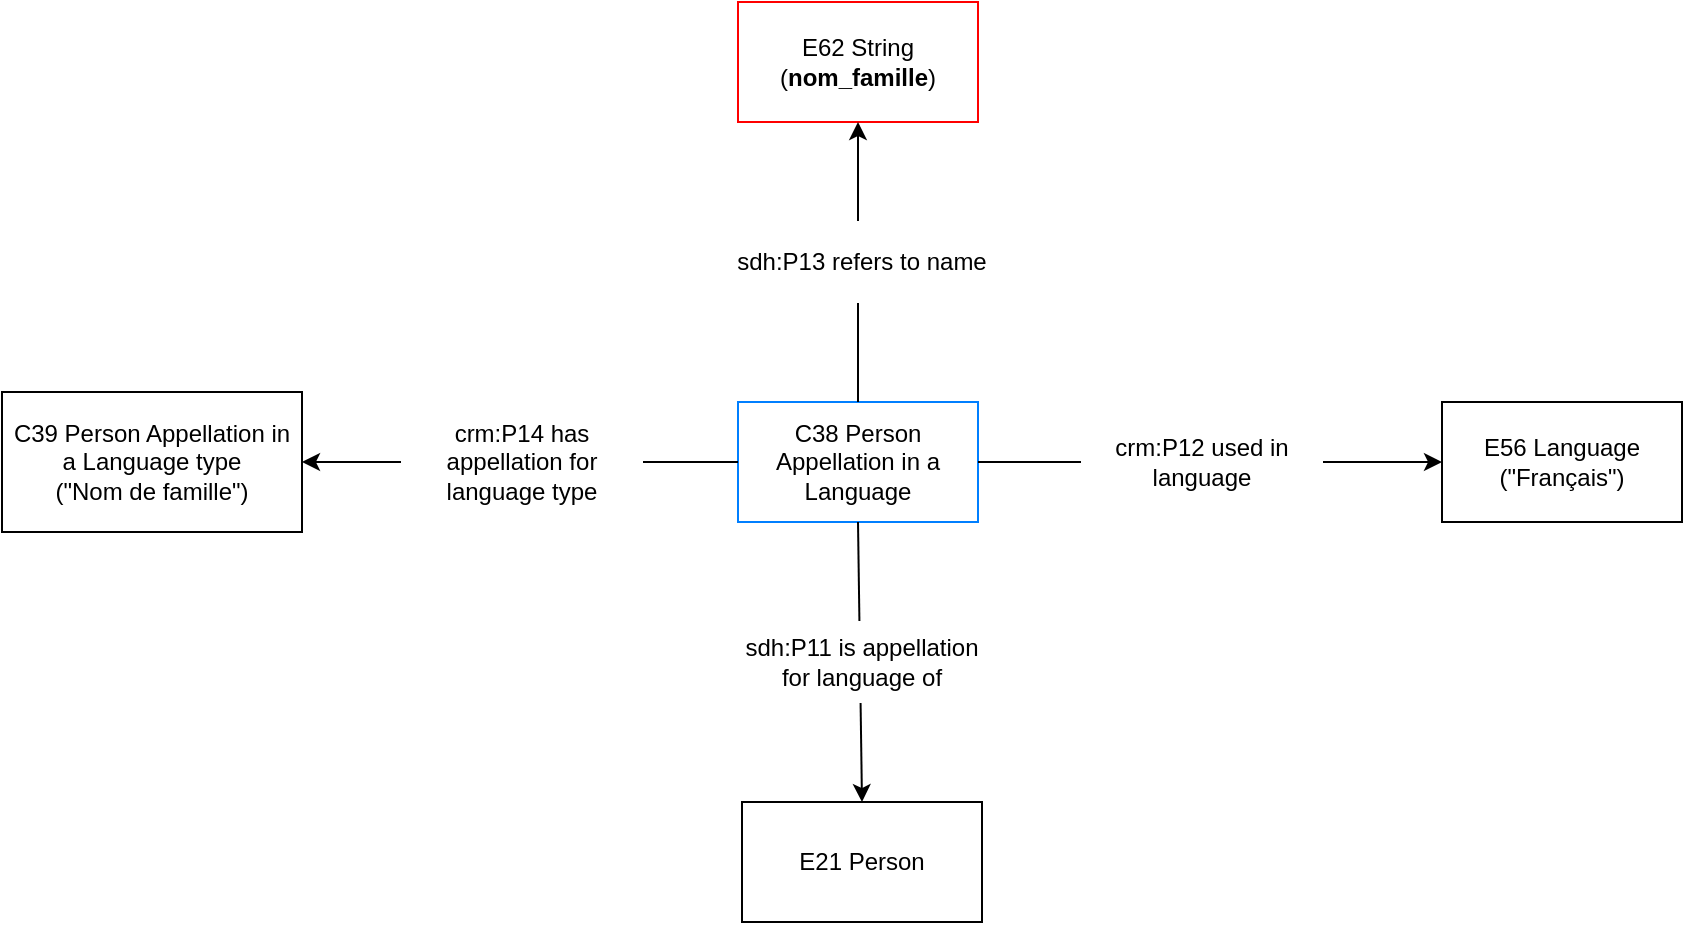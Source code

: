 <mxfile version="24.4.6" type="device">
  <diagram name="Page-1" id="0SBXd49LUMcfFHOJyT-W">
    <mxGraphModel dx="841" dy="614" grid="1" gridSize="10" guides="1" tooltips="1" connect="1" arrows="1" fold="1" page="1" pageScale="1" pageWidth="2336" pageHeight="1654" math="0" shadow="0">
      <root>
        <mxCell id="0" />
        <mxCell id="1" parent="0" />
        <mxCell id="LVzLQ8PIczJLZQD4RkMt-1" value="C39 Person Appellation in a Language type&lt;div&gt;(&quot;Nom de famille&quot;)&lt;/div&gt;" style="rounded=0;whiteSpace=wrap;html=1;fillColor=default;strokeColor=#000000;" parent="1" vertex="1">
          <mxGeometry x="740" y="385" width="150" height="70" as="geometry" />
        </mxCell>
        <mxCell id="LVzLQ8PIczJLZQD4RkMt-3" value="E62 String&lt;div&gt;(&lt;b&gt;nom_famille&lt;/b&gt;)&lt;/div&gt;" style="rounded=0;whiteSpace=wrap;html=1;strokeColor=#FF0000;" parent="1" vertex="1">
          <mxGeometry x="1108" y="190" width="120" height="60" as="geometry" />
        </mxCell>
        <mxCell id="LVzLQ8PIczJLZQD4RkMt-44" value="C38 Person Appellation in a Language" style="rounded=0;whiteSpace=wrap;html=1;strokeColor=#007FFF;" parent="1" vertex="1">
          <mxGeometry x="1108" y="390" width="120" height="60" as="geometry" />
        </mxCell>
        <mxCell id="LVzLQ8PIczJLZQD4RkMt-45" value="" style="endArrow=classic;html=1;rounded=0;entryX=0.5;entryY=1;entryDx=0;entryDy=0;" parent="1" edge="1">
          <mxGeometry width="50" height="50" relative="1" as="geometry">
            <mxPoint x="1168" y="390" as="sourcePoint" />
            <mxPoint x="1168" y="250" as="targetPoint" />
          </mxGeometry>
        </mxCell>
        <mxCell id="LVzLQ8PIczJLZQD4RkMt-5" value="sdh:P13 refers to name" style="rounded=0;whiteSpace=wrap;html=1;strokeColor=#FFFFFF;" parent="1" vertex="1">
          <mxGeometry x="1104" y="300" width="132" height="40" as="geometry" />
        </mxCell>
        <mxCell id="LVzLQ8PIczJLZQD4RkMt-46" value="E56 Language&lt;div&gt;(&quot;Français&quot;)&lt;/div&gt;" style="rounded=0;whiteSpace=wrap;html=1;" parent="1" vertex="1">
          <mxGeometry x="1460" y="390" width="120" height="60" as="geometry" />
        </mxCell>
        <mxCell id="LVzLQ8PIczJLZQD4RkMt-47" value="" style="endArrow=classic;html=1;rounded=0;entryX=0;entryY=0.5;entryDx=0;entryDy=0;exitX=1;exitY=0.5;exitDx=0;exitDy=0;" parent="1" source="LVzLQ8PIczJLZQD4RkMt-44" target="LVzLQ8PIczJLZQD4RkMt-46" edge="1">
          <mxGeometry width="50" height="50" relative="1" as="geometry">
            <mxPoint x="1178" y="400" as="sourcePoint" />
            <mxPoint x="1178" y="260" as="targetPoint" />
          </mxGeometry>
        </mxCell>
        <mxCell id="LVzLQ8PIczJLZQD4RkMt-49" value="" style="endArrow=classic;html=1;rounded=0;entryX=1;entryY=0.5;entryDx=0;entryDy=0;exitX=0;exitY=0.5;exitDx=0;exitDy=0;" parent="1" source="LVzLQ8PIczJLZQD4RkMt-44" target="LVzLQ8PIczJLZQD4RkMt-1" edge="1">
          <mxGeometry width="50" height="50" relative="1" as="geometry">
            <mxPoint x="1238" y="430" as="sourcePoint" />
            <mxPoint x="1390" y="430" as="targetPoint" />
          </mxGeometry>
        </mxCell>
        <mxCell id="LVzLQ8PIczJLZQD4RkMt-50" value="crm:P14 has appellation for language type" style="rounded=0;whiteSpace=wrap;html=1;strokeColor=#FFFFFF;" parent="1" vertex="1">
          <mxGeometry x="940" y="400" width="120" height="40" as="geometry" />
        </mxCell>
        <mxCell id="LVzLQ8PIczJLZQD4RkMt-51" value="crm:P12 used in language" style="rounded=0;whiteSpace=wrap;html=1;strokeColor=#FFFFFF;" parent="1" vertex="1">
          <mxGeometry x="1280" y="400" width="120" height="40" as="geometry" />
        </mxCell>
        <mxCell id="LVzLQ8PIczJLZQD4RkMt-54" value="E21 Person" style="rounded=0;whiteSpace=wrap;html=1;" parent="1" vertex="1">
          <mxGeometry x="1110" y="590" width="120" height="60" as="geometry" />
        </mxCell>
        <mxCell id="LVzLQ8PIczJLZQD4RkMt-55" value="" style="endArrow=classic;html=1;rounded=0;entryX=0.5;entryY=0;entryDx=0;entryDy=0;exitX=0.5;exitY=1;exitDx=0;exitDy=0;" parent="1" source="LVzLQ8PIczJLZQD4RkMt-44" target="LVzLQ8PIczJLZQD4RkMt-54" edge="1">
          <mxGeometry width="50" height="50" relative="1" as="geometry">
            <mxPoint x="1170" y="460" as="sourcePoint" />
            <mxPoint x="530" y="629" as="targetPoint" />
          </mxGeometry>
        </mxCell>
        <mxCell id="LVzLQ8PIczJLZQD4RkMt-16" value="sdh:P11 is appellation for language of" style="rounded=0;whiteSpace=wrap;html=1;strokeColor=#FFFFFF;" parent="1" vertex="1">
          <mxGeometry x="1110" y="500" width="120" height="40" as="geometry" />
        </mxCell>
      </root>
    </mxGraphModel>
  </diagram>
</mxfile>
